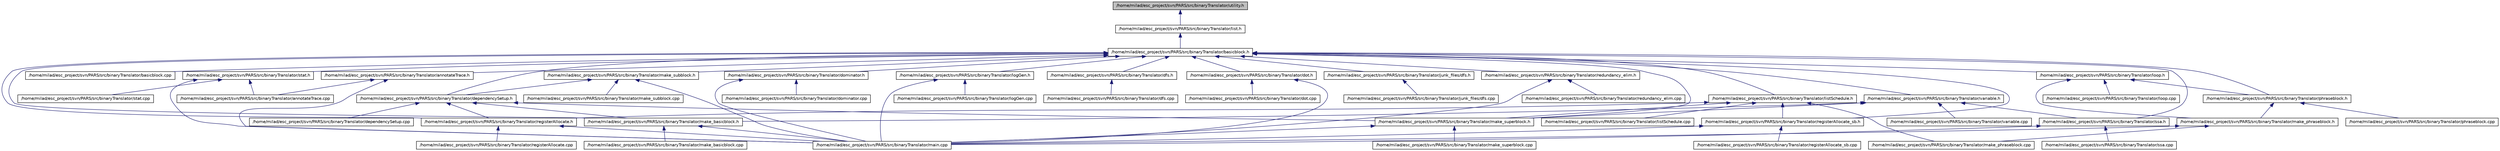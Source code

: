 digraph G
{
  edge [fontname="Helvetica",fontsize="10",labelfontname="Helvetica",labelfontsize="10"];
  node [fontname="Helvetica",fontsize="10",shape=record];
  Node1 [label="/home/milad/esc_project/svn/PARS/src/binaryTranslator/utility.h",height=0.2,width=0.4,color="black", fillcolor="grey75", style="filled" fontcolor="black"];
  Node1 -> Node2 [dir=back,color="midnightblue",fontsize="10",style="solid",fontname="Helvetica"];
  Node2 [label="/home/milad/esc_project/svn/PARS/src/binaryTranslator/list.h",height=0.2,width=0.4,color="black", fillcolor="white", style="filled",URL="$binaryTranslator_2list_8h.html"];
  Node2 -> Node3 [dir=back,color="midnightblue",fontsize="10",style="solid",fontname="Helvetica"];
  Node3 [label="/home/milad/esc_project/svn/PARS/src/binaryTranslator/basicblock.h",height=0.2,width=0.4,color="black", fillcolor="white", style="filled",URL="$basicblock_8h.html"];
  Node3 -> Node4 [dir=back,color="midnightblue",fontsize="10",style="solid",fontname="Helvetica"];
  Node4 [label="/home/milad/esc_project/svn/PARS/src/binaryTranslator/annotateTrace.h",height=0.2,width=0.4,color="black", fillcolor="white", style="filled",URL="$annotateTrace_8h.html"];
  Node4 -> Node5 [dir=back,color="midnightblue",fontsize="10",style="solid",fontname="Helvetica"];
  Node5 [label="/home/milad/esc_project/svn/PARS/src/binaryTranslator/annotateTrace.cpp",height=0.2,width=0.4,color="black", fillcolor="white", style="filled",URL="$annotateTrace_8cpp.html"];
  Node4 -> Node6 [dir=back,color="midnightblue",fontsize="10",style="solid",fontname="Helvetica"];
  Node6 [label="/home/milad/esc_project/svn/PARS/src/binaryTranslator/main.cpp",height=0.2,width=0.4,color="black", fillcolor="white", style="filled",URL="$main_8cpp.html"];
  Node3 -> Node7 [dir=back,color="midnightblue",fontsize="10",style="solid",fontname="Helvetica"];
  Node7 [label="/home/milad/esc_project/svn/PARS/src/binaryTranslator/stat.h",height=0.2,width=0.4,color="black", fillcolor="white", style="filled",URL="$stat_8h.html"];
  Node7 -> Node5 [dir=back,color="midnightblue",fontsize="10",style="solid",fontname="Helvetica"];
  Node7 -> Node6 [dir=back,color="midnightblue",fontsize="10",style="solid",fontname="Helvetica"];
  Node7 -> Node8 [dir=back,color="midnightblue",fontsize="10",style="solid",fontname="Helvetica"];
  Node8 [label="/home/milad/esc_project/svn/PARS/src/binaryTranslator/stat.cpp",height=0.2,width=0.4,color="black", fillcolor="white", style="filled",URL="$stat_8cpp.html"];
  Node3 -> Node9 [dir=back,color="midnightblue",fontsize="10",style="solid",fontname="Helvetica"];
  Node9 [label="/home/milad/esc_project/svn/PARS/src/binaryTranslator/basicblock.cpp",height=0.2,width=0.4,color="black", fillcolor="white", style="filled",URL="$basicblock_8cpp.html"];
  Node3 -> Node10 [dir=back,color="midnightblue",fontsize="10",style="solid",fontname="Helvetica"];
  Node10 [label="/home/milad/esc_project/svn/PARS/src/binaryTranslator/dependencySetup.h",height=0.2,width=0.4,color="black", fillcolor="white", style="filled",URL="$dependencySetup_8h.html"];
  Node10 -> Node11 [dir=back,color="midnightblue",fontsize="10",style="solid",fontname="Helvetica"];
  Node11 [label="/home/milad/esc_project/svn/PARS/src/binaryTranslator/dependencySetup.cpp",height=0.2,width=0.4,color="black", fillcolor="white", style="filled",URL="$dependencySetup_8cpp.html"];
  Node10 -> Node12 [dir=back,color="midnightblue",fontsize="10",style="solid",fontname="Helvetica"];
  Node12 [label="/home/milad/esc_project/svn/PARS/src/binaryTranslator/registerAllocate.h",height=0.2,width=0.4,color="black", fillcolor="white", style="filled",URL="$registerAllocate_8h.html"];
  Node12 -> Node6 [dir=back,color="midnightblue",fontsize="10",style="solid",fontname="Helvetica"];
  Node12 -> Node13 [dir=back,color="midnightblue",fontsize="10",style="solid",fontname="Helvetica"];
  Node13 [label="/home/milad/esc_project/svn/PARS/src/binaryTranslator/registerAllocate.cpp",height=0.2,width=0.4,color="black", fillcolor="white", style="filled",URL="$registerAllocate_8cpp.html"];
  Node10 -> Node14 [dir=back,color="midnightblue",fontsize="10",style="solid",fontname="Helvetica"];
  Node14 [label="/home/milad/esc_project/svn/PARS/src/binaryTranslator/make_basicblock.h",height=0.2,width=0.4,color="black", fillcolor="white", style="filled",URL="$make__basicblock_8h.html"];
  Node14 -> Node6 [dir=back,color="midnightblue",fontsize="10",style="solid",fontname="Helvetica"];
  Node14 -> Node15 [dir=back,color="midnightblue",fontsize="10",style="solid",fontname="Helvetica"];
  Node15 [label="/home/milad/esc_project/svn/PARS/src/binaryTranslator/make_basicblock.cpp",height=0.2,width=0.4,color="black", fillcolor="white", style="filled",URL="$make__basicblock_8cpp.html"];
  Node10 -> Node16 [dir=back,color="midnightblue",fontsize="10",style="solid",fontname="Helvetica"];
  Node16 [label="/home/milad/esc_project/svn/PARS/src/binaryTranslator/make_superblock.h",height=0.2,width=0.4,color="black", fillcolor="white", style="filled",URL="$make__superblock_8h.html"];
  Node16 -> Node6 [dir=back,color="midnightblue",fontsize="10",style="solid",fontname="Helvetica"];
  Node16 -> Node17 [dir=back,color="midnightblue",fontsize="10",style="solid",fontname="Helvetica"];
  Node17 [label="/home/milad/esc_project/svn/PARS/src/binaryTranslator/make_superblock.cpp",height=0.2,width=0.4,color="black", fillcolor="white", style="filled",URL="$make__superblock_8cpp.html"];
  Node3 -> Node18 [dir=back,color="midnightblue",fontsize="10",style="solid",fontname="Helvetica"];
  Node18 [label="/home/milad/esc_project/svn/PARS/src/binaryTranslator/make_subblock.h",height=0.2,width=0.4,color="black", fillcolor="white", style="filled",URL="$make__subblock_8h.html"];
  Node18 -> Node10 [dir=back,color="midnightblue",fontsize="10",style="solid",fontname="Helvetica"];
  Node18 -> Node6 [dir=back,color="midnightblue",fontsize="10",style="solid",fontname="Helvetica"];
  Node18 -> Node19 [dir=back,color="midnightblue",fontsize="10",style="solid",fontname="Helvetica"];
  Node19 [label="/home/milad/esc_project/svn/PARS/src/binaryTranslator/make_subblock.cpp",height=0.2,width=0.4,color="black", fillcolor="white", style="filled",URL="$make__subblock_8cpp.html"];
  Node3 -> Node20 [dir=back,color="midnightblue",fontsize="10",style="solid",fontname="Helvetica"];
  Node20 [label="/home/milad/esc_project/svn/PARS/src/binaryTranslator/dfs.h",height=0.2,width=0.4,color="black", fillcolor="white", style="filled",URL="$dfs_8h.html"];
  Node20 -> Node21 [dir=back,color="midnightblue",fontsize="10",style="solid",fontname="Helvetica"];
  Node21 [label="/home/milad/esc_project/svn/PARS/src/binaryTranslator/dfs.cpp",height=0.2,width=0.4,color="black", fillcolor="white", style="filled",URL="$dfs_8cpp.html"];
  Node3 -> Node22 [dir=back,color="midnightblue",fontsize="10",style="solid",fontname="Helvetica"];
  Node22 [label="/home/milad/esc_project/svn/PARS/src/binaryTranslator/dominator.h",height=0.2,width=0.4,color="black", fillcolor="white", style="filled",URL="$dominator_8h.html"];
  Node22 -> Node23 [dir=back,color="midnightblue",fontsize="10",style="solid",fontname="Helvetica"];
  Node23 [label="/home/milad/esc_project/svn/PARS/src/binaryTranslator/dominator.cpp",height=0.2,width=0.4,color="black", fillcolor="white", style="filled",URL="$dominator_8cpp.html"];
  Node22 -> Node6 [dir=back,color="midnightblue",fontsize="10",style="solid",fontname="Helvetica"];
  Node3 -> Node24 [dir=back,color="midnightblue",fontsize="10",style="solid",fontname="Helvetica"];
  Node24 [label="/home/milad/esc_project/svn/PARS/src/binaryTranslator/dot.h",height=0.2,width=0.4,color="black", fillcolor="white", style="filled",URL="$dot_8h.html"];
  Node24 -> Node25 [dir=back,color="midnightblue",fontsize="10",style="solid",fontname="Helvetica"];
  Node25 [label="/home/milad/esc_project/svn/PARS/src/binaryTranslator/dot.cpp",height=0.2,width=0.4,color="black", fillcolor="white", style="filled",URL="$dot_8cpp.html"];
  Node24 -> Node6 [dir=back,color="midnightblue",fontsize="10",style="solid",fontname="Helvetica"];
  Node3 -> Node26 [dir=back,color="midnightblue",fontsize="10",style="solid",fontname="Helvetica"];
  Node26 [label="/home/milad/esc_project/svn/PARS/src/binaryTranslator/junk_files/dfs.h",height=0.2,width=0.4,color="black", fillcolor="white", style="filled",URL="$junk__files_2dfs_8h.html"];
  Node26 -> Node27 [dir=back,color="midnightblue",fontsize="10",style="solid",fontname="Helvetica"];
  Node27 [label="/home/milad/esc_project/svn/PARS/src/binaryTranslator/junk_files/dfs.cpp",height=0.2,width=0.4,color="black", fillcolor="white", style="filled",URL="$junk__files_2dfs_8cpp.html"];
  Node3 -> Node28 [dir=back,color="midnightblue",fontsize="10",style="solid",fontname="Helvetica"];
  Node28 [label="/home/milad/esc_project/svn/PARS/src/binaryTranslator/listSchedule.h",height=0.2,width=0.4,color="black", fillcolor="white", style="filled",URL="$listSchedule_8h.html"];
  Node28 -> Node29 [dir=back,color="midnightblue",fontsize="10",style="solid",fontname="Helvetica"];
  Node29 [label="/home/milad/esc_project/svn/PARS/src/binaryTranslator/listSchedule.cpp",height=0.2,width=0.4,color="black", fillcolor="white", style="filled",URL="$listSchedule_8cpp.html"];
  Node28 -> Node12 [dir=back,color="midnightblue",fontsize="10",style="solid",fontname="Helvetica"];
  Node28 -> Node30 [dir=back,color="midnightblue",fontsize="10",style="solid",fontname="Helvetica"];
  Node30 [label="/home/milad/esc_project/svn/PARS/src/binaryTranslator/registerAllocate_sb.h",height=0.2,width=0.4,color="black", fillcolor="white", style="filled",URL="$registerAllocate__sb_8h.html"];
  Node30 -> Node6 [dir=back,color="midnightblue",fontsize="10",style="solid",fontname="Helvetica"];
  Node30 -> Node31 [dir=back,color="midnightblue",fontsize="10",style="solid",fontname="Helvetica"];
  Node31 [label="/home/milad/esc_project/svn/PARS/src/binaryTranslator/registerAllocate_sb.cpp",height=0.2,width=0.4,color="black", fillcolor="white", style="filled",URL="$registerAllocate__sb_8cpp.html"];
  Node28 -> Node16 [dir=back,color="midnightblue",fontsize="10",style="solid",fontname="Helvetica"];
  Node28 -> Node32 [dir=back,color="midnightblue",fontsize="10",style="solid",fontname="Helvetica"];
  Node32 [label="/home/milad/esc_project/svn/PARS/src/binaryTranslator/make_phraseblock.cpp",height=0.2,width=0.4,color="black", fillcolor="white", style="filled",URL="$make__phraseblock_8cpp.html"];
  Node3 -> Node33 [dir=back,color="midnightblue",fontsize="10",style="solid",fontname="Helvetica"];
  Node33 [label="/home/milad/esc_project/svn/PARS/src/binaryTranslator/logGen.h",height=0.2,width=0.4,color="black", fillcolor="white", style="filled",URL="$logGen_8h.html"];
  Node33 -> Node34 [dir=back,color="midnightblue",fontsize="10",style="solid",fontname="Helvetica"];
  Node34 [label="/home/milad/esc_project/svn/PARS/src/binaryTranslator/logGen.cpp",height=0.2,width=0.4,color="black", fillcolor="white", style="filled",URL="$logGen_8cpp.html"];
  Node33 -> Node6 [dir=back,color="midnightblue",fontsize="10",style="solid",fontname="Helvetica"];
  Node3 -> Node35 [dir=back,color="midnightblue",fontsize="10",style="solid",fontname="Helvetica"];
  Node35 [label="/home/milad/esc_project/svn/PARS/src/binaryTranslator/loop.h",height=0.2,width=0.4,color="black", fillcolor="white", style="filled",URL="$loop_8h.html"];
  Node35 -> Node36 [dir=back,color="midnightblue",fontsize="10",style="solid",fontname="Helvetica"];
  Node36 [label="/home/milad/esc_project/svn/PARS/src/binaryTranslator/loop.cpp",height=0.2,width=0.4,color="black", fillcolor="white", style="filled",URL="$loop_8cpp.html"];
  Node35 -> Node37 [dir=back,color="midnightblue",fontsize="10",style="solid",fontname="Helvetica"];
  Node37 [label="/home/milad/esc_project/svn/PARS/src/binaryTranslator/phraseblock.h",height=0.2,width=0.4,color="black", fillcolor="white", style="filled",URL="$phraseblock_8h.html"];
  Node37 -> Node38 [dir=back,color="midnightblue",fontsize="10",style="solid",fontname="Helvetica"];
  Node38 [label="/home/milad/esc_project/svn/PARS/src/binaryTranslator/make_phraseblock.h",height=0.2,width=0.4,color="black", fillcolor="white", style="filled",URL="$make__phraseblock_8h.html"];
  Node38 -> Node6 [dir=back,color="midnightblue",fontsize="10",style="solid",fontname="Helvetica"];
  Node38 -> Node32 [dir=back,color="midnightblue",fontsize="10",style="solid",fontname="Helvetica"];
  Node37 -> Node39 [dir=back,color="midnightblue",fontsize="10",style="solid",fontname="Helvetica"];
  Node39 [label="/home/milad/esc_project/svn/PARS/src/binaryTranslator/phraseblock.cpp",height=0.2,width=0.4,color="black", fillcolor="white", style="filled",URL="$phraseblock_8cpp.html"];
  Node35 -> Node38 [dir=back,color="midnightblue",fontsize="10",style="solid",fontname="Helvetica"];
  Node3 -> Node12 [dir=back,color="midnightblue",fontsize="10",style="solid",fontname="Helvetica"];
  Node3 -> Node30 [dir=back,color="midnightblue",fontsize="10",style="solid",fontname="Helvetica"];
  Node3 -> Node14 [dir=back,color="midnightblue",fontsize="10",style="solid",fontname="Helvetica"];
  Node3 -> Node40 [dir=back,color="midnightblue",fontsize="10",style="solid",fontname="Helvetica"];
  Node40 [label="/home/milad/esc_project/svn/PARS/src/binaryTranslator/variable.h",height=0.2,width=0.4,color="black", fillcolor="white", style="filled",URL="$variable_8h.html"];
  Node40 -> Node14 [dir=back,color="midnightblue",fontsize="10",style="solid",fontname="Helvetica"];
  Node40 -> Node16 [dir=back,color="midnightblue",fontsize="10",style="solid",fontname="Helvetica"];
  Node40 -> Node41 [dir=back,color="midnightblue",fontsize="10",style="solid",fontname="Helvetica"];
  Node41 [label="/home/milad/esc_project/svn/PARS/src/binaryTranslator/ssa.h",height=0.2,width=0.4,color="black", fillcolor="white", style="filled",URL="$ssa_8h.html"];
  Node41 -> Node6 [dir=back,color="midnightblue",fontsize="10",style="solid",fontname="Helvetica"];
  Node41 -> Node42 [dir=back,color="midnightblue",fontsize="10",style="solid",fontname="Helvetica"];
  Node42 [label="/home/milad/esc_project/svn/PARS/src/binaryTranslator/ssa.cpp",height=0.2,width=0.4,color="black", fillcolor="white", style="filled",URL="$ssa_8cpp.html"];
  Node40 -> Node43 [dir=back,color="midnightblue",fontsize="10",style="solid",fontname="Helvetica"];
  Node43 [label="/home/milad/esc_project/svn/PARS/src/binaryTranslator/variable.cpp",height=0.2,width=0.4,color="black", fillcolor="white", style="filled",URL="$variable_8cpp.html"];
  Node3 -> Node16 [dir=back,color="midnightblue",fontsize="10",style="solid",fontname="Helvetica"];
  Node3 -> Node37 [dir=back,color="midnightblue",fontsize="10",style="solid",fontname="Helvetica"];
  Node3 -> Node44 [dir=back,color="midnightblue",fontsize="10",style="solid",fontname="Helvetica"];
  Node44 [label="/home/milad/esc_project/svn/PARS/src/binaryTranslator/redundancy_elim.h",height=0.2,width=0.4,color="black", fillcolor="white", style="filled",URL="$redundancy__elim_8h.html"];
  Node44 -> Node6 [dir=back,color="midnightblue",fontsize="10",style="solid",fontname="Helvetica"];
  Node44 -> Node45 [dir=back,color="midnightblue",fontsize="10",style="solid",fontname="Helvetica"];
  Node45 [label="/home/milad/esc_project/svn/PARS/src/binaryTranslator/redundancy_elim.cpp",height=0.2,width=0.4,color="black", fillcolor="white", style="filled",URL="$redundancy__elim_8cpp.html"];
  Node3 -> Node41 [dir=back,color="midnightblue",fontsize="10",style="solid",fontname="Helvetica"];
}
